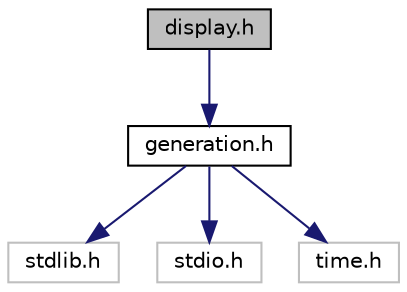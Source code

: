 digraph "display.h"
{
 // LATEX_PDF_SIZE
  edge [fontname="Helvetica",fontsize="10",labelfontname="Helvetica",labelfontsize="10"];
  node [fontname="Helvetica",fontsize="10",shape=record];
  Node1 [label="display.h",height=0.2,width=0.4,color="black", fillcolor="grey75", style="filled", fontcolor="black",tooltip="Header file for functions related to displaying the game board."];
  Node1 -> Node2 [color="midnightblue",fontsize="10",style="solid",fontname="Helvetica"];
  Node2 [label="generation.h",height=0.2,width=0.4,color="black", fillcolor="white", style="filled",URL="$generation_8h.html",tooltip="Header file for functions related to game board generation."];
  Node2 -> Node3 [color="midnightblue",fontsize="10",style="solid",fontname="Helvetica"];
  Node3 [label="stdlib.h",height=0.2,width=0.4,color="grey75", fillcolor="white", style="filled",tooltip=" "];
  Node2 -> Node4 [color="midnightblue",fontsize="10",style="solid",fontname="Helvetica"];
  Node4 [label="stdio.h",height=0.2,width=0.4,color="grey75", fillcolor="white", style="filled",tooltip=" "];
  Node2 -> Node5 [color="midnightblue",fontsize="10",style="solid",fontname="Helvetica"];
  Node5 [label="time.h",height=0.2,width=0.4,color="grey75", fillcolor="white", style="filled",tooltip=" "];
}
